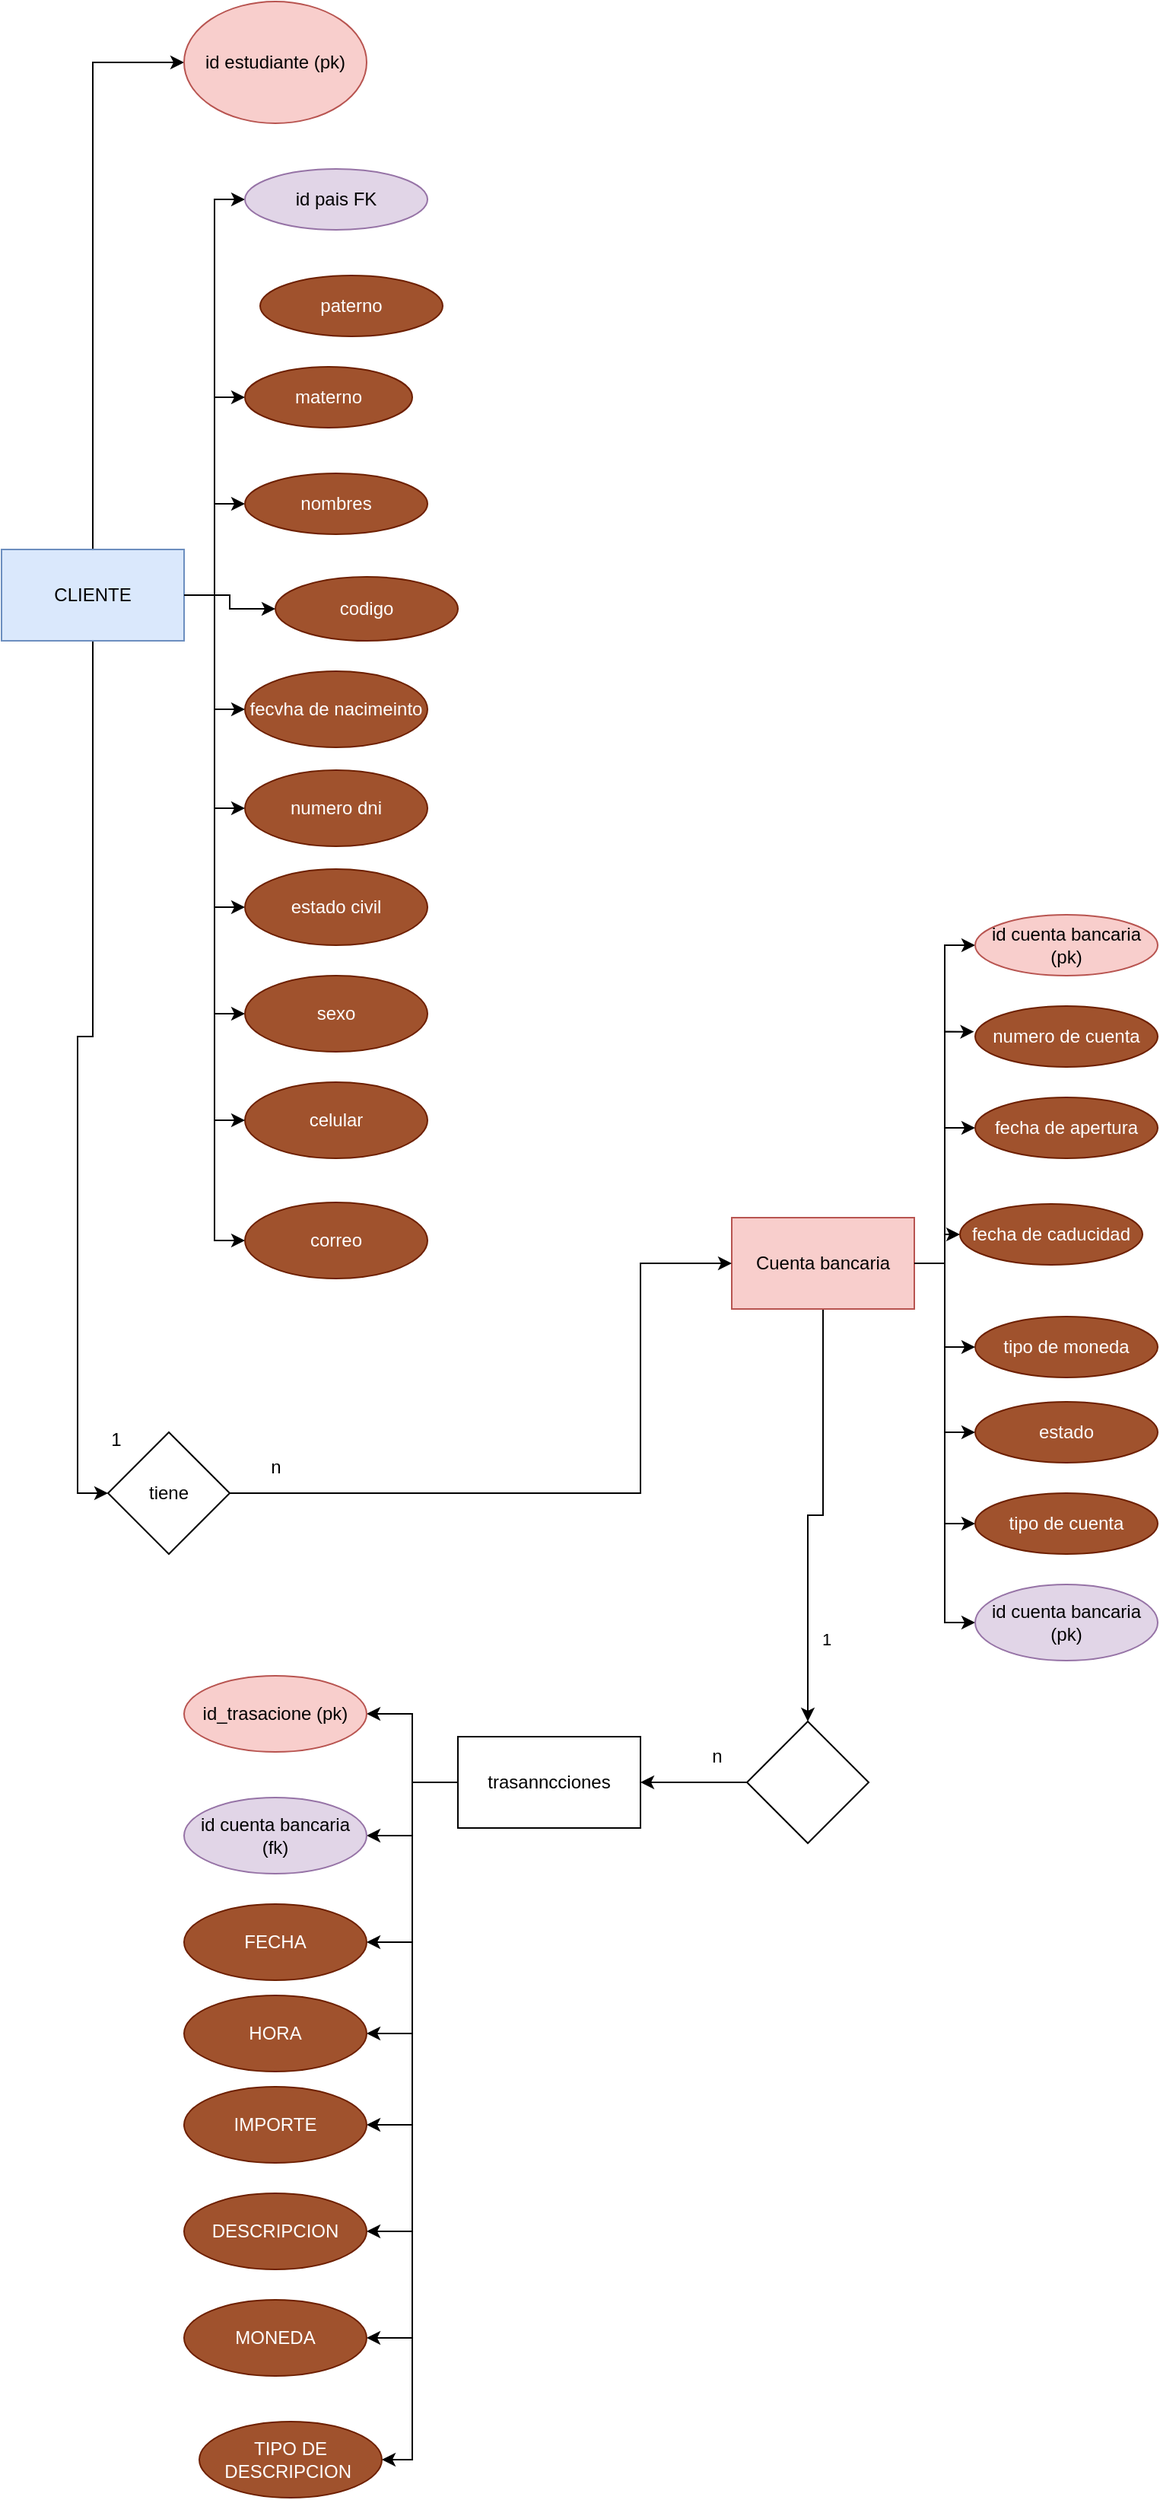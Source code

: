 <mxfile version="24.7.12">
  <diagram id="w7wUsEZg1fop-SIqu09D" name="Página-2">
    <mxGraphModel dx="2037" dy="2288" grid="1" gridSize="10" guides="1" tooltips="1" connect="1" arrows="1" fold="1" page="1" pageScale="1" pageWidth="827" pageHeight="1169" math="0" shadow="0">
      <root>
        <mxCell id="0" />
        <mxCell id="1" parent="0" />
        <mxCell id="mFlMgRCsmXg9Il482fEb-3" style="edgeStyle=orthogonalEdgeStyle;rounded=0;orthogonalLoop=1;jettySize=auto;html=1;entryX=0;entryY=0.5;entryDx=0;entryDy=0;" parent="1" source="mFlMgRCsmXg9Il482fEb-14" target="mFlMgRCsmXg9Il482fEb-20" edge="1">
          <mxGeometry relative="1" as="geometry" />
        </mxCell>
        <mxCell id="mFlMgRCsmXg9Il482fEb-4" style="edgeStyle=orthogonalEdgeStyle;rounded=0;orthogonalLoop=1;jettySize=auto;html=1;entryX=0;entryY=0.5;entryDx=0;entryDy=0;" parent="1" source="mFlMgRCsmXg9Il482fEb-14" target="mFlMgRCsmXg9Il482fEb-21" edge="1">
          <mxGeometry relative="1" as="geometry" />
        </mxCell>
        <mxCell id="mFlMgRCsmXg9Il482fEb-5" style="edgeStyle=orthogonalEdgeStyle;rounded=0;orthogonalLoop=1;jettySize=auto;html=1;entryX=0;entryY=0.5;entryDx=0;entryDy=0;" parent="1" source="mFlMgRCsmXg9Il482fEb-14" target="mFlMgRCsmXg9Il482fEb-19" edge="1">
          <mxGeometry relative="1" as="geometry" />
        </mxCell>
        <mxCell id="mFlMgRCsmXg9Il482fEb-6" style="edgeStyle=orthogonalEdgeStyle;rounded=0;orthogonalLoop=1;jettySize=auto;html=1;entryX=0;entryY=0.5;entryDx=0;entryDy=0;" parent="1" source="mFlMgRCsmXg9Il482fEb-14" target="mFlMgRCsmXg9Il482fEb-16" edge="1">
          <mxGeometry relative="1" as="geometry" />
        </mxCell>
        <mxCell id="mFlMgRCsmXg9Il482fEb-7" style="edgeStyle=orthogonalEdgeStyle;rounded=0;orthogonalLoop=1;jettySize=auto;html=1;entryX=0;entryY=0.5;entryDx=0;entryDy=0;" parent="1" source="mFlMgRCsmXg9Il482fEb-14" target="mFlMgRCsmXg9Il482fEb-22" edge="1">
          <mxGeometry relative="1" as="geometry" />
        </mxCell>
        <mxCell id="mFlMgRCsmXg9Il482fEb-8" style="edgeStyle=orthogonalEdgeStyle;rounded=0;orthogonalLoop=1;jettySize=auto;html=1;entryX=0;entryY=0.5;entryDx=0;entryDy=0;" parent="1" source="mFlMgRCsmXg9Il482fEb-14" target="mFlMgRCsmXg9Il482fEb-24" edge="1">
          <mxGeometry relative="1" as="geometry" />
        </mxCell>
        <mxCell id="mFlMgRCsmXg9Il482fEb-9" style="edgeStyle=orthogonalEdgeStyle;rounded=0;orthogonalLoop=1;jettySize=auto;html=1;entryX=0;entryY=0.5;entryDx=0;entryDy=0;" parent="1" source="mFlMgRCsmXg9Il482fEb-14" target="mFlMgRCsmXg9Il482fEb-23" edge="1">
          <mxGeometry relative="1" as="geometry" />
        </mxCell>
        <mxCell id="mFlMgRCsmXg9Il482fEb-10" style="edgeStyle=orthogonalEdgeStyle;rounded=0;orthogonalLoop=1;jettySize=auto;html=1;entryX=0;entryY=0.5;entryDx=0;entryDy=0;" parent="1" source="mFlMgRCsmXg9Il482fEb-14" target="mFlMgRCsmXg9Il482fEb-25" edge="1">
          <mxGeometry relative="1" as="geometry" />
        </mxCell>
        <mxCell id="mFlMgRCsmXg9Il482fEb-11" style="edgeStyle=orthogonalEdgeStyle;rounded=0;orthogonalLoop=1;jettySize=auto;html=1;entryX=0;entryY=0.5;entryDx=0;entryDy=0;" parent="1" source="mFlMgRCsmXg9Il482fEb-14" target="mFlMgRCsmXg9Il482fEb-15" edge="1">
          <mxGeometry relative="1" as="geometry" />
        </mxCell>
        <mxCell id="mFlMgRCsmXg9Il482fEb-12" style="edgeStyle=orthogonalEdgeStyle;rounded=0;orthogonalLoop=1;jettySize=auto;html=1;entryX=0;entryY=0.5;entryDx=0;entryDy=0;" parent="1" source="mFlMgRCsmXg9Il482fEb-14" target="mFlMgRCsmXg9Il482fEb-27" edge="1">
          <mxGeometry relative="1" as="geometry">
            <mxPoint x="230" y="-180" as="targetPoint" />
          </mxGeometry>
        </mxCell>
        <mxCell id="JklPKmBWptgvGpV9EJKS-6" style="edgeStyle=orthogonalEdgeStyle;rounded=0;orthogonalLoop=1;jettySize=auto;html=1;entryX=0;entryY=0.5;entryDx=0;entryDy=0;" parent="1" source="mFlMgRCsmXg9Il482fEb-14" target="JklPKmBWptgvGpV9EJKS-4" edge="1">
          <mxGeometry relative="1" as="geometry" />
        </mxCell>
        <mxCell id="mFlMgRCsmXg9Il482fEb-14" value="&lt;div&gt;CLIENTE&lt;/div&gt;" style="rounded=0;whiteSpace=wrap;html=1;fillColor=#dae8fc;strokeColor=#6c8ebf;" parent="1" vertex="1">
          <mxGeometry x="160" y="50" width="120" height="60" as="geometry" />
        </mxCell>
        <mxCell id="mFlMgRCsmXg9Il482fEb-15" value="id estudiante (pk)" style="ellipse;whiteSpace=wrap;html=1;fillColor=#f8cecc;strokeColor=#b85450;" parent="1" vertex="1">
          <mxGeometry x="280" y="-310" width="120" height="80" as="geometry" />
        </mxCell>
        <mxCell id="mFlMgRCsmXg9Il482fEb-16" value="fecvha de nacimeinto" style="ellipse;whiteSpace=wrap;html=1;fillColor=#a0522d;strokeColor=#6D1F00;fontColor=#ffffff;" parent="1" vertex="1">
          <mxGeometry x="320" y="130" width="120" height="50" as="geometry" />
        </mxCell>
        <mxCell id="mFlMgRCsmXg9Il482fEb-17" value="celular" style="ellipse;whiteSpace=wrap;html=1;fillColor=#a0522d;strokeColor=#6D1F00;fontColor=#ffffff;" parent="1" vertex="1">
          <mxGeometry x="320" y="400" width="120" height="50" as="geometry" />
        </mxCell>
        <mxCell id="mFlMgRCsmXg9Il482fEb-18" value="tipo de moneda" style="ellipse;whiteSpace=wrap;html=1;fillColor=#a0522d;strokeColor=#6D1F00;fontColor=#ffffff;" parent="1" vertex="1">
          <mxGeometry x="800" y="554" width="120" height="40" as="geometry" />
        </mxCell>
        <mxCell id="mFlMgRCsmXg9Il482fEb-19" value="codigo" style="ellipse;whiteSpace=wrap;html=1;fillColor=#a0522d;strokeColor=#6D1F00;fontColor=#ffffff;" parent="1" vertex="1">
          <mxGeometry x="340" y="68" width="120" height="42" as="geometry" />
        </mxCell>
        <mxCell id="mFlMgRCsmXg9Il482fEb-20" value="materno" style="ellipse;whiteSpace=wrap;html=1;fillColor=#a0522d;strokeColor=#6D1F00;fontColor=#ffffff;" parent="1" vertex="1">
          <mxGeometry x="320" y="-70" width="110" height="40" as="geometry" />
        </mxCell>
        <mxCell id="mFlMgRCsmXg9Il482fEb-21" value="nombres" style="ellipse;whiteSpace=wrap;html=1;fillColor=#a0522d;strokeColor=#6D1F00;fontColor=#ffffff;" parent="1" vertex="1">
          <mxGeometry x="320" width="120" height="40" as="geometry" />
        </mxCell>
        <mxCell id="mFlMgRCsmXg9Il482fEb-22" value="numero dni" style="ellipse;whiteSpace=wrap;html=1;fillColor=#a0522d;strokeColor=#6D1F00;fontColor=#ffffff;" parent="1" vertex="1">
          <mxGeometry x="320" y="195" width="120" height="50" as="geometry" />
        </mxCell>
        <mxCell id="mFlMgRCsmXg9Il482fEb-23" value="sexo" style="ellipse;whiteSpace=wrap;html=1;fillColor=#a0522d;strokeColor=#6D1F00;fontColor=#ffffff;" parent="1" vertex="1">
          <mxGeometry x="320" y="330" width="120" height="50" as="geometry" />
        </mxCell>
        <mxCell id="mFlMgRCsmXg9Il482fEb-24" value="estado civil" style="ellipse;whiteSpace=wrap;html=1;fillColor=#a0522d;strokeColor=#6D1F00;fontColor=#ffffff;" parent="1" vertex="1">
          <mxGeometry x="320" y="260" width="120" height="50" as="geometry" />
        </mxCell>
        <mxCell id="mFlMgRCsmXg9Il482fEb-25" value="correo" style="ellipse;whiteSpace=wrap;html=1;fillColor=#a0522d;strokeColor=#6D1F00;fontColor=#ffffff;" parent="1" vertex="1">
          <mxGeometry x="320" y="479" width="120" height="50" as="geometry" />
        </mxCell>
        <mxCell id="mFlMgRCsmXg9Il482fEb-26" style="edgeStyle=orthogonalEdgeStyle;rounded=0;orthogonalLoop=1;jettySize=auto;html=1;entryX=0;entryY=0.5;entryDx=0;entryDy=0;" parent="1" source="mFlMgRCsmXg9Il482fEb-14" target="mFlMgRCsmXg9Il482fEb-17" edge="1">
          <mxGeometry relative="1" as="geometry" />
        </mxCell>
        <mxCell id="mFlMgRCsmXg9Il482fEb-27" value="id pais FK" style="ellipse;whiteSpace=wrap;html=1;fillColor=#e1d5e7;strokeColor=#9673a6;" parent="1" vertex="1">
          <mxGeometry x="320" y="-200" width="120" height="40" as="geometry" />
        </mxCell>
        <mxCell id="mFlMgRCsmXg9Il482fEb-64" style="edgeStyle=orthogonalEdgeStyle;rounded=0;orthogonalLoop=1;jettySize=auto;html=1;entryX=0;entryY=0.5;entryDx=0;entryDy=0;" parent="1" source="mFlMgRCsmXg9Il482fEb-29" target="mFlMgRCsmXg9Il482fEb-59" edge="1">
          <mxGeometry relative="1" as="geometry" />
        </mxCell>
        <mxCell id="mFlMgRCsmXg9Il482fEb-65" style="edgeStyle=orthogonalEdgeStyle;rounded=0;orthogonalLoop=1;jettySize=auto;html=1;entryX=0;entryY=0.5;entryDx=0;entryDy=0;" parent="1" source="mFlMgRCsmXg9Il482fEb-29" target="mFlMgRCsmXg9Il482fEb-60" edge="1">
          <mxGeometry relative="1" as="geometry" />
        </mxCell>
        <mxCell id="mFlMgRCsmXg9Il482fEb-67" style="edgeStyle=orthogonalEdgeStyle;rounded=0;orthogonalLoop=1;jettySize=auto;html=1;entryX=0;entryY=0.5;entryDx=0;entryDy=0;" parent="1" source="mFlMgRCsmXg9Il482fEb-29" target="mFlMgRCsmXg9Il482fEb-62" edge="1">
          <mxGeometry relative="1" as="geometry" />
        </mxCell>
        <mxCell id="mFlMgRCsmXg9Il482fEb-68" style="edgeStyle=orthogonalEdgeStyle;rounded=0;orthogonalLoop=1;jettySize=auto;html=1;entryX=0;entryY=0.5;entryDx=0;entryDy=0;" parent="1" source="mFlMgRCsmXg9Il482fEb-29" target="mFlMgRCsmXg9Il482fEb-61" edge="1">
          <mxGeometry relative="1" as="geometry" />
        </mxCell>
        <mxCell id="JklPKmBWptgvGpV9EJKS-2" style="edgeStyle=orthogonalEdgeStyle;rounded=0;orthogonalLoop=1;jettySize=auto;html=1;entryX=0;entryY=0.5;entryDx=0;entryDy=0;" parent="1" source="mFlMgRCsmXg9Il482fEb-29" target="JklPKmBWptgvGpV9EJKS-1" edge="1">
          <mxGeometry relative="1" as="geometry" />
        </mxCell>
        <mxCell id="JklPKmBWptgvGpV9EJKS-3" style="edgeStyle=orthogonalEdgeStyle;rounded=0;orthogonalLoop=1;jettySize=auto;html=1;entryX=0;entryY=0.5;entryDx=0;entryDy=0;" parent="1" source="mFlMgRCsmXg9Il482fEb-29" target="mFlMgRCsmXg9Il482fEb-69" edge="1">
          <mxGeometry relative="1" as="geometry" />
        </mxCell>
        <mxCell id="JklPKmBWptgvGpV9EJKS-8" style="edgeStyle=orthogonalEdgeStyle;rounded=0;orthogonalLoop=1;jettySize=auto;html=1;" parent="1" source="mFlMgRCsmXg9Il482fEb-29" target="JklPKmBWptgvGpV9EJKS-9" edge="1">
          <mxGeometry relative="1" as="geometry">
            <mxPoint x="690" y="830" as="targetPoint" />
          </mxGeometry>
        </mxCell>
        <mxCell id="JklPKmBWptgvGpV9EJKS-14" value="1" style="edgeLabel;html=1;align=center;verticalAlign=middle;resizable=0;points=[];" parent="JklPKmBWptgvGpV9EJKS-8" vertex="1" connectable="0">
          <mxGeometry x="0.621" y="12" relative="1" as="geometry">
            <mxPoint y="-1" as="offset" />
          </mxGeometry>
        </mxCell>
        <mxCell id="mFlMgRCsmXg9Il482fEb-29" value="Cuenta bancaria" style="rounded=0;whiteSpace=wrap;html=1;fillColor=#f8cecc;strokeColor=#b85450;" parent="1" vertex="1">
          <mxGeometry x="640" y="489" width="120" height="60" as="geometry" />
        </mxCell>
        <mxCell id="mFlMgRCsmXg9Il482fEb-57" value="paterno" style="ellipse;whiteSpace=wrap;html=1;fillColor=#a0522d;strokeColor=#6D1F00;fontColor=#ffffff;" parent="1" vertex="1">
          <mxGeometry x="330" y="-130" width="120" height="40" as="geometry" />
        </mxCell>
        <mxCell id="mFlMgRCsmXg9Il482fEb-58" value="numero de cuenta" style="ellipse;whiteSpace=wrap;html=1;fillColor=#a0522d;strokeColor=#6D1F00;fontColor=#ffffff;" parent="1" vertex="1">
          <mxGeometry x="800" y="350" width="120" height="40" as="geometry" />
        </mxCell>
        <mxCell id="mFlMgRCsmXg9Il482fEb-59" value="fecha de apertura" style="ellipse;whiteSpace=wrap;html=1;fillColor=#a0522d;strokeColor=#6D1F00;fontColor=#ffffff;" parent="1" vertex="1">
          <mxGeometry x="800" y="410" width="120" height="40" as="geometry" />
        </mxCell>
        <mxCell id="mFlMgRCsmXg9Il482fEb-60" value="fecha de caducidad" style="ellipse;whiteSpace=wrap;html=1;fillColor=#a0522d;strokeColor=#6D1F00;fontColor=#ffffff;" parent="1" vertex="1">
          <mxGeometry x="790" y="480" width="120" height="40" as="geometry" />
        </mxCell>
        <mxCell id="mFlMgRCsmXg9Il482fEb-61" value="tipo de cuenta" style="ellipse;whiteSpace=wrap;html=1;fillColor=#a0522d;strokeColor=#6D1F00;fontColor=#ffffff;" parent="1" vertex="1">
          <mxGeometry x="800" y="670" width="120" height="40" as="geometry" />
        </mxCell>
        <mxCell id="mFlMgRCsmXg9Il482fEb-62" value="estado" style="ellipse;whiteSpace=wrap;html=1;fillColor=#a0522d;strokeColor=#6D1F00;fontColor=#ffffff;" parent="1" vertex="1">
          <mxGeometry x="800" y="610" width="120" height="40" as="geometry" />
        </mxCell>
        <mxCell id="mFlMgRCsmXg9Il482fEb-63" style="edgeStyle=orthogonalEdgeStyle;rounded=0;orthogonalLoop=1;jettySize=auto;html=1;entryX=-0.006;entryY=0.421;entryDx=0;entryDy=0;entryPerimeter=0;" parent="1" source="mFlMgRCsmXg9Il482fEb-29" target="mFlMgRCsmXg9Il482fEb-58" edge="1">
          <mxGeometry relative="1" as="geometry" />
        </mxCell>
        <mxCell id="mFlMgRCsmXg9Il482fEb-66" style="edgeStyle=orthogonalEdgeStyle;rounded=0;orthogonalLoop=1;jettySize=auto;html=1;entryX=0;entryY=0.5;entryDx=0;entryDy=0;" parent="1" source="mFlMgRCsmXg9Il482fEb-29" target="mFlMgRCsmXg9Il482fEb-18" edge="1">
          <mxGeometry relative="1" as="geometry" />
        </mxCell>
        <mxCell id="mFlMgRCsmXg9Il482fEb-69" value="id cuenta bancaria (pk)" style="ellipse;whiteSpace=wrap;html=1;fillColor=#f8cecc;strokeColor=#b85450;" parent="1" vertex="1">
          <mxGeometry x="800" y="290" width="120" height="40" as="geometry" />
        </mxCell>
        <mxCell id="JklPKmBWptgvGpV9EJKS-1" value="id cuenta bancaria (pk)" style="ellipse;whiteSpace=wrap;html=1;fillColor=#e1d5e7;strokeColor=#9673a6;" parent="1" vertex="1">
          <mxGeometry x="800" y="730" width="120" height="50" as="geometry" />
        </mxCell>
        <mxCell id="JklPKmBWptgvGpV9EJKS-7" style="edgeStyle=orthogonalEdgeStyle;rounded=0;orthogonalLoop=1;jettySize=auto;html=1;entryX=0;entryY=0.5;entryDx=0;entryDy=0;" parent="1" source="JklPKmBWptgvGpV9EJKS-4" target="mFlMgRCsmXg9Il482fEb-29" edge="1">
          <mxGeometry relative="1" as="geometry">
            <Array as="points">
              <mxPoint x="580" y="670" />
              <mxPoint x="580" y="519" />
            </Array>
          </mxGeometry>
        </mxCell>
        <mxCell id="JklPKmBWptgvGpV9EJKS-4" value="tiene" style="rhombus;whiteSpace=wrap;html=1;" parent="1" vertex="1">
          <mxGeometry x="230" y="630" width="80" height="80" as="geometry" />
        </mxCell>
        <mxCell id="JklPKmBWptgvGpV9EJKS-11" value="" style="edgeStyle=orthogonalEdgeStyle;rounded=0;orthogonalLoop=1;jettySize=auto;html=1;" parent="1" source="JklPKmBWptgvGpV9EJKS-9" target="JklPKmBWptgvGpV9EJKS-10" edge="1">
          <mxGeometry relative="1" as="geometry" />
        </mxCell>
        <mxCell id="JklPKmBWptgvGpV9EJKS-9" value="" style="rhombus;whiteSpace=wrap;html=1;" parent="1" vertex="1">
          <mxGeometry x="650" y="820" width="80" height="80" as="geometry" />
        </mxCell>
        <mxCell id="JklPKmBWptgvGpV9EJKS-18" style="edgeStyle=orthogonalEdgeStyle;rounded=0;orthogonalLoop=1;jettySize=auto;html=1;entryX=1;entryY=0.5;entryDx=0;entryDy=0;" parent="1" source="JklPKmBWptgvGpV9EJKS-10" target="JklPKmBWptgvGpV9EJKS-16" edge="1">
          <mxGeometry relative="1" as="geometry" />
        </mxCell>
        <mxCell id="JklPKmBWptgvGpV9EJKS-19" style="edgeStyle=orthogonalEdgeStyle;rounded=0;orthogonalLoop=1;jettySize=auto;html=1;entryX=1;entryY=0.5;entryDx=0;entryDy=0;" parent="1" source="JklPKmBWptgvGpV9EJKS-10" target="JklPKmBWptgvGpV9EJKS-17" edge="1">
          <mxGeometry relative="1" as="geometry" />
        </mxCell>
        <mxCell id="JklPKmBWptgvGpV9EJKS-23" style="edgeStyle=orthogonalEdgeStyle;rounded=0;orthogonalLoop=1;jettySize=auto;html=1;entryX=1;entryY=0.5;entryDx=0;entryDy=0;" parent="1" source="JklPKmBWptgvGpV9EJKS-10" target="JklPKmBWptgvGpV9EJKS-20" edge="1">
          <mxGeometry relative="1" as="geometry" />
        </mxCell>
        <mxCell id="JklPKmBWptgvGpV9EJKS-24" style="edgeStyle=orthogonalEdgeStyle;rounded=0;orthogonalLoop=1;jettySize=auto;html=1;entryX=1;entryY=0.5;entryDx=0;entryDy=0;" parent="1" source="JklPKmBWptgvGpV9EJKS-10" target="JklPKmBWptgvGpV9EJKS-22" edge="1">
          <mxGeometry relative="1" as="geometry" />
        </mxCell>
        <mxCell id="JklPKmBWptgvGpV9EJKS-25" style="edgeStyle=orthogonalEdgeStyle;rounded=0;orthogonalLoop=1;jettySize=auto;html=1;entryX=1;entryY=0.5;entryDx=0;entryDy=0;" parent="1" source="JklPKmBWptgvGpV9EJKS-10" target="JklPKmBWptgvGpV9EJKS-21" edge="1">
          <mxGeometry relative="1" as="geometry" />
        </mxCell>
        <mxCell id="JklPKmBWptgvGpV9EJKS-29" style="edgeStyle=orthogonalEdgeStyle;rounded=0;orthogonalLoop=1;jettySize=auto;html=1;entryX=1;entryY=0.5;entryDx=0;entryDy=0;" parent="1" source="JklPKmBWptgvGpV9EJKS-10" target="JklPKmBWptgvGpV9EJKS-27" edge="1">
          <mxGeometry relative="1" as="geometry" />
        </mxCell>
        <mxCell id="JklPKmBWptgvGpV9EJKS-30" style="edgeStyle=orthogonalEdgeStyle;rounded=0;orthogonalLoop=1;jettySize=auto;html=1;entryX=1;entryY=0.5;entryDx=0;entryDy=0;" parent="1" source="JklPKmBWptgvGpV9EJKS-10" target="JklPKmBWptgvGpV9EJKS-26" edge="1">
          <mxGeometry relative="1" as="geometry" />
        </mxCell>
        <mxCell id="JklPKmBWptgvGpV9EJKS-31" style="edgeStyle=orthogonalEdgeStyle;rounded=0;orthogonalLoop=1;jettySize=auto;html=1;entryX=1;entryY=0.5;entryDx=0;entryDy=0;" parent="1" source="JklPKmBWptgvGpV9EJKS-10" target="JklPKmBWptgvGpV9EJKS-28" edge="1">
          <mxGeometry relative="1" as="geometry">
            <Array as="points">
              <mxPoint x="430" y="860" />
              <mxPoint x="430" y="1305" />
            </Array>
          </mxGeometry>
        </mxCell>
        <mxCell id="JklPKmBWptgvGpV9EJKS-10" value="trasanncciones" style="whiteSpace=wrap;html=1;" parent="1" vertex="1">
          <mxGeometry x="460" y="830" width="120" height="60" as="geometry" />
        </mxCell>
        <mxCell id="JklPKmBWptgvGpV9EJKS-12" value="1" style="text;html=1;align=center;verticalAlign=middle;resizable=0;points=[];autosize=1;strokeColor=none;fillColor=none;" parent="1" vertex="1">
          <mxGeometry x="220" y="620" width="30" height="30" as="geometry" />
        </mxCell>
        <mxCell id="JklPKmBWptgvGpV9EJKS-13" value="n" style="text;html=1;align=center;verticalAlign=middle;resizable=0;points=[];autosize=1;strokeColor=none;fillColor=none;" parent="1" vertex="1">
          <mxGeometry x="325" y="638" width="30" height="30" as="geometry" />
        </mxCell>
        <mxCell id="JklPKmBWptgvGpV9EJKS-15" value="n" style="text;html=1;align=center;verticalAlign=middle;resizable=0;points=[];autosize=1;strokeColor=none;fillColor=none;" parent="1" vertex="1">
          <mxGeometry x="615" y="828" width="30" height="30" as="geometry" />
        </mxCell>
        <mxCell id="JklPKmBWptgvGpV9EJKS-16" value="id_trasacione (pk)" style="ellipse;whiteSpace=wrap;html=1;fillColor=#f8cecc;strokeColor=#b85450;" parent="1" vertex="1">
          <mxGeometry x="280" y="790" width="120" height="50" as="geometry" />
        </mxCell>
        <mxCell id="JklPKmBWptgvGpV9EJKS-17" value="id cuenta bancaria (fk)" style="ellipse;whiteSpace=wrap;html=1;fillColor=#e1d5e7;strokeColor=#9673a6;" parent="1" vertex="1">
          <mxGeometry x="280" y="870" width="120" height="50" as="geometry" />
        </mxCell>
        <mxCell id="JklPKmBWptgvGpV9EJKS-20" value="FECHA" style="ellipse;whiteSpace=wrap;html=1;fillColor=#a0522d;strokeColor=#6D1F00;fontColor=#ffffff;" parent="1" vertex="1">
          <mxGeometry x="280" y="940" width="120" height="50" as="geometry" />
        </mxCell>
        <mxCell id="JklPKmBWptgvGpV9EJKS-21" value="IMPORTE" style="ellipse;whiteSpace=wrap;html=1;fillColor=#a0522d;strokeColor=#6D1F00;fontColor=#ffffff;" parent="1" vertex="1">
          <mxGeometry x="280" y="1060" width="120" height="50" as="geometry" />
        </mxCell>
        <mxCell id="JklPKmBWptgvGpV9EJKS-22" value="HORA" style="ellipse;whiteSpace=wrap;html=1;fillColor=#a0522d;strokeColor=#6D1F00;fontColor=#ffffff;" parent="1" vertex="1">
          <mxGeometry x="280" y="1000" width="120" height="50" as="geometry" />
        </mxCell>
        <mxCell id="JklPKmBWptgvGpV9EJKS-26" value="MONEDA" style="ellipse;whiteSpace=wrap;html=1;fillColor=#a0522d;strokeColor=#6D1F00;fontColor=#ffffff;" parent="1" vertex="1">
          <mxGeometry x="280" y="1200" width="120" height="50" as="geometry" />
        </mxCell>
        <mxCell id="JklPKmBWptgvGpV9EJKS-27" value="DESCRIPCION" style="ellipse;whiteSpace=wrap;html=1;fillColor=#a0522d;strokeColor=#6D1F00;fontColor=#ffffff;" parent="1" vertex="1">
          <mxGeometry x="280" y="1130" width="120" height="50" as="geometry" />
        </mxCell>
        <mxCell id="JklPKmBWptgvGpV9EJKS-28" value="TIPO DE DESCRIPCION&amp;nbsp;" style="ellipse;whiteSpace=wrap;html=1;fillColor=#a0522d;strokeColor=#6D1F00;fontColor=#ffffff;" parent="1" vertex="1">
          <mxGeometry x="290" y="1280" width="120" height="50" as="geometry" />
        </mxCell>
      </root>
    </mxGraphModel>
  </diagram>
</mxfile>
